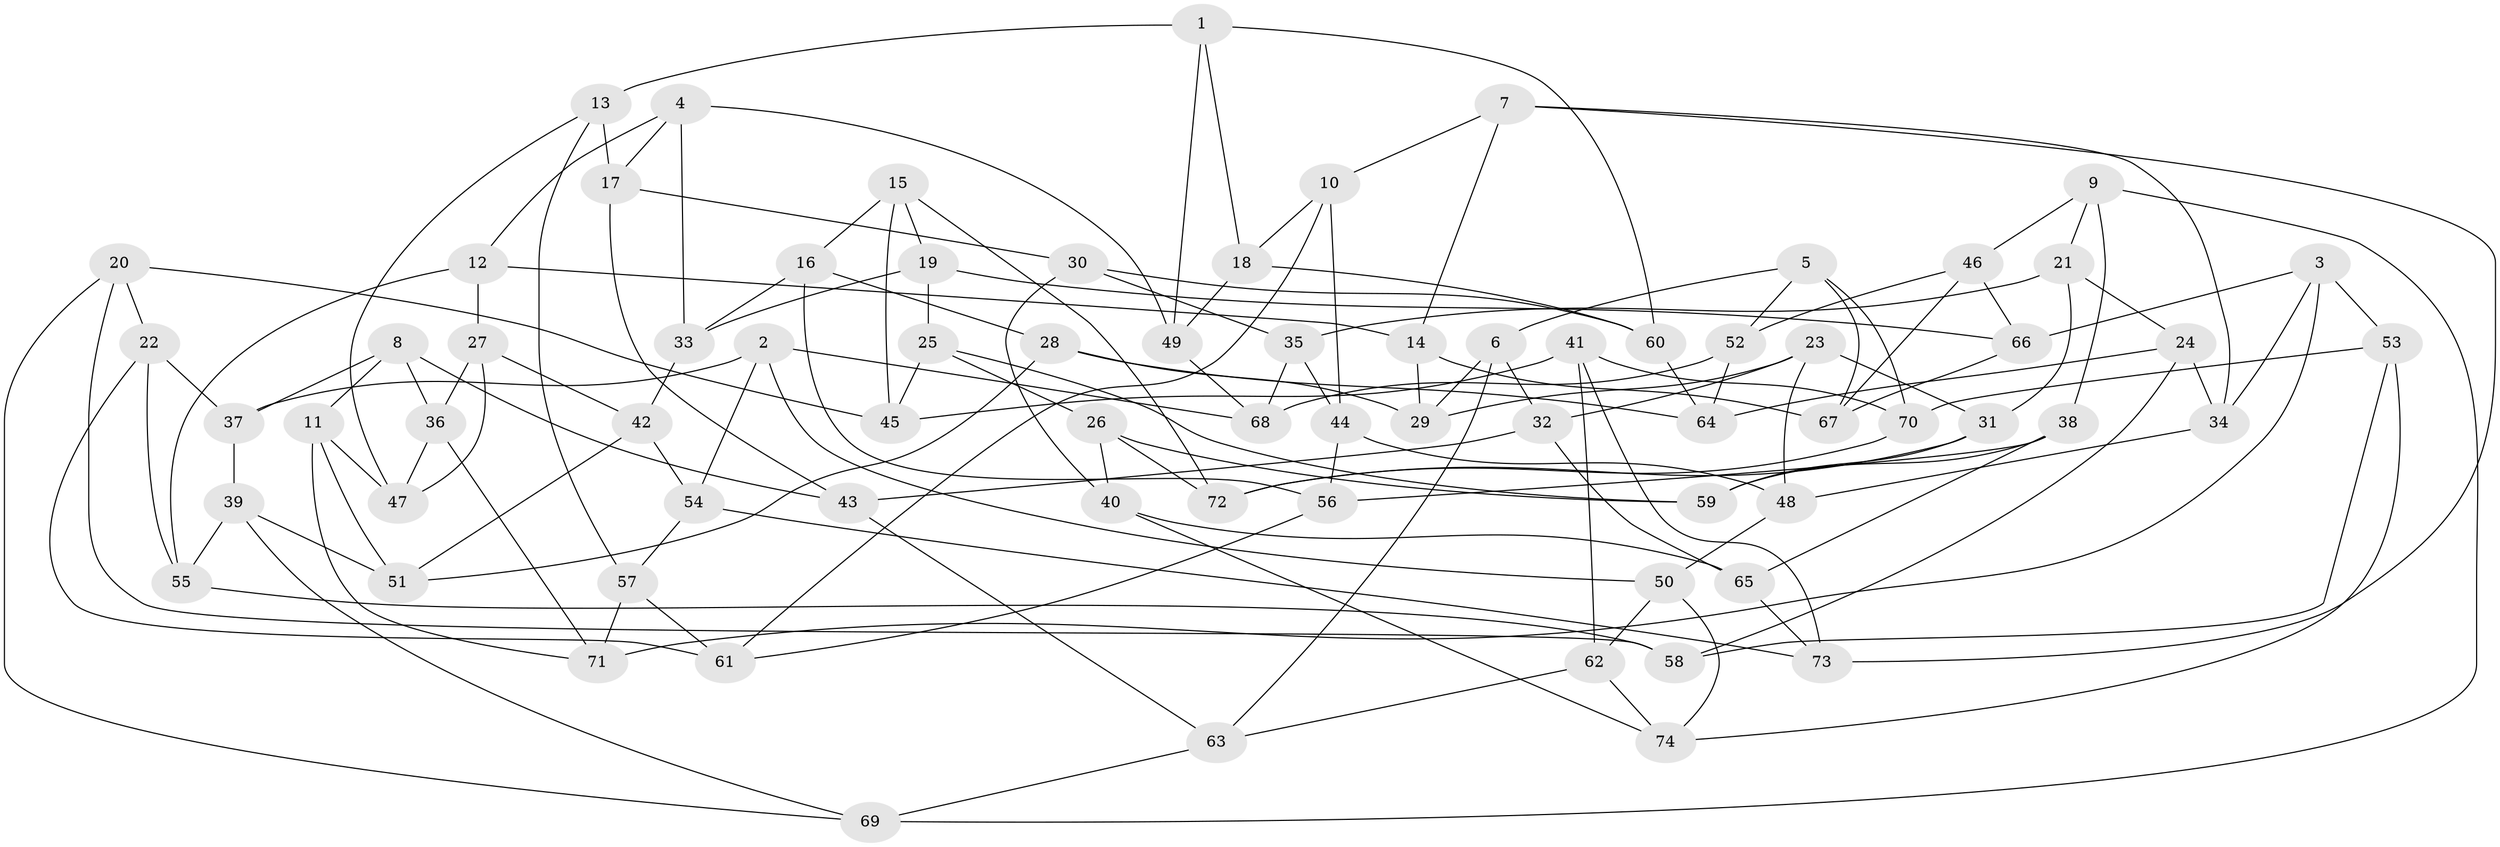 // coarse degree distribution, {6: 0.32432432432432434, 4: 0.2972972972972973, 5: 0.2702702702702703, 7: 0.08108108108108109, 3: 0.02702702702702703}
// Generated by graph-tools (version 1.1) at 2025/38/03/04/25 23:38:07]
// undirected, 74 vertices, 148 edges
graph export_dot {
  node [color=gray90,style=filled];
  1;
  2;
  3;
  4;
  5;
  6;
  7;
  8;
  9;
  10;
  11;
  12;
  13;
  14;
  15;
  16;
  17;
  18;
  19;
  20;
  21;
  22;
  23;
  24;
  25;
  26;
  27;
  28;
  29;
  30;
  31;
  32;
  33;
  34;
  35;
  36;
  37;
  38;
  39;
  40;
  41;
  42;
  43;
  44;
  45;
  46;
  47;
  48;
  49;
  50;
  51;
  52;
  53;
  54;
  55;
  56;
  57;
  58;
  59;
  60;
  61;
  62;
  63;
  64;
  65;
  66;
  67;
  68;
  69;
  70;
  71;
  72;
  73;
  74;
  1 -- 49;
  1 -- 60;
  1 -- 13;
  1 -- 18;
  2 -- 37;
  2 -- 54;
  2 -- 50;
  2 -- 68;
  3 -- 53;
  3 -- 66;
  3 -- 71;
  3 -- 34;
  4 -- 12;
  4 -- 17;
  4 -- 33;
  4 -- 49;
  5 -- 67;
  5 -- 52;
  5 -- 70;
  5 -- 6;
  6 -- 63;
  6 -- 29;
  6 -- 32;
  7 -- 14;
  7 -- 73;
  7 -- 34;
  7 -- 10;
  8 -- 36;
  8 -- 37;
  8 -- 11;
  8 -- 43;
  9 -- 69;
  9 -- 38;
  9 -- 21;
  9 -- 46;
  10 -- 61;
  10 -- 44;
  10 -- 18;
  11 -- 51;
  11 -- 71;
  11 -- 47;
  12 -- 27;
  12 -- 55;
  12 -- 14;
  13 -- 17;
  13 -- 47;
  13 -- 57;
  14 -- 67;
  14 -- 29;
  15 -- 16;
  15 -- 45;
  15 -- 19;
  15 -- 72;
  16 -- 28;
  16 -- 56;
  16 -- 33;
  17 -- 43;
  17 -- 30;
  18 -- 49;
  18 -- 60;
  19 -- 25;
  19 -- 66;
  19 -- 33;
  20 -- 45;
  20 -- 58;
  20 -- 22;
  20 -- 69;
  21 -- 31;
  21 -- 35;
  21 -- 24;
  22 -- 61;
  22 -- 55;
  22 -- 37;
  23 -- 32;
  23 -- 31;
  23 -- 48;
  23 -- 29;
  24 -- 34;
  24 -- 58;
  24 -- 64;
  25 -- 45;
  25 -- 59;
  25 -- 26;
  26 -- 59;
  26 -- 72;
  26 -- 40;
  27 -- 42;
  27 -- 47;
  27 -- 36;
  28 -- 29;
  28 -- 64;
  28 -- 51;
  30 -- 40;
  30 -- 60;
  30 -- 35;
  31 -- 72;
  31 -- 59;
  32 -- 65;
  32 -- 43;
  33 -- 42;
  34 -- 48;
  35 -- 44;
  35 -- 68;
  36 -- 71;
  36 -- 47;
  37 -- 39;
  38 -- 65;
  38 -- 59;
  38 -- 56;
  39 -- 69;
  39 -- 51;
  39 -- 55;
  40 -- 74;
  40 -- 65;
  41 -- 73;
  41 -- 70;
  41 -- 45;
  41 -- 62;
  42 -- 54;
  42 -- 51;
  43 -- 63;
  44 -- 48;
  44 -- 56;
  46 -- 66;
  46 -- 52;
  46 -- 67;
  48 -- 50;
  49 -- 68;
  50 -- 62;
  50 -- 74;
  52 -- 64;
  52 -- 68;
  53 -- 74;
  53 -- 70;
  53 -- 58;
  54 -- 57;
  54 -- 73;
  55 -- 58;
  56 -- 61;
  57 -- 61;
  57 -- 71;
  60 -- 64;
  62 -- 63;
  62 -- 74;
  63 -- 69;
  65 -- 73;
  66 -- 67;
  70 -- 72;
}
